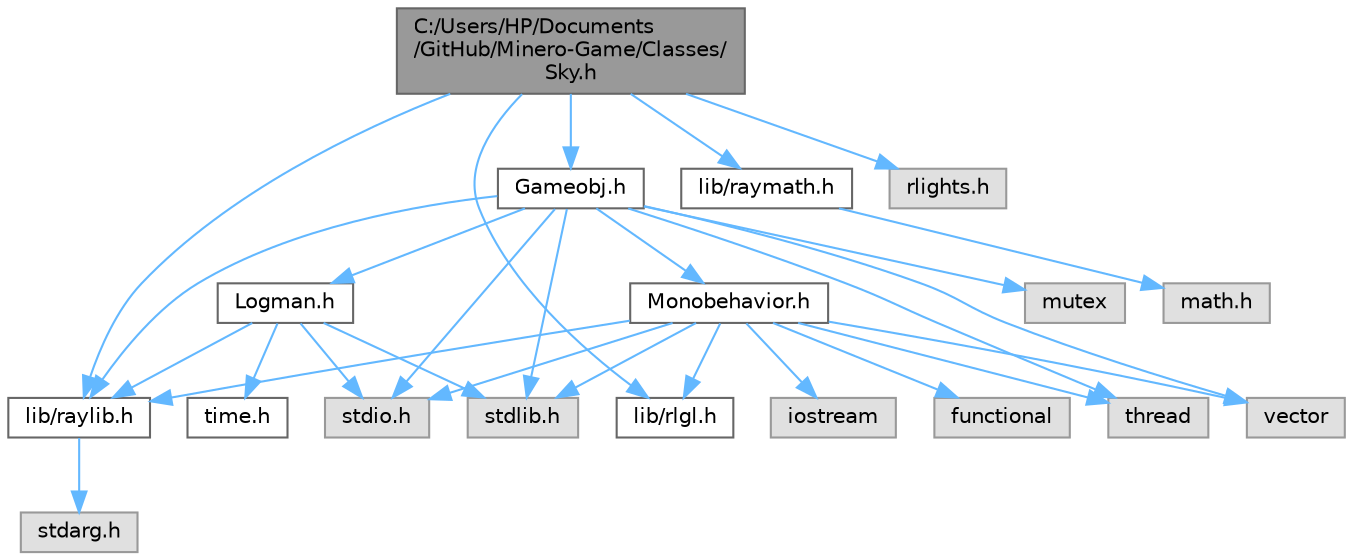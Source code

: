 digraph "C:/Users/HP/Documents/GitHub/Minero-Game/Classes/Sky.h"
{
 // LATEX_PDF_SIZE
  bgcolor="transparent";
  edge [fontname=Helvetica,fontsize=10,labelfontname=Helvetica,labelfontsize=10];
  node [fontname=Helvetica,fontsize=10,shape=box,height=0.2,width=0.4];
  Node1 [id="Node000001",label="C:/Users/HP/Documents\l/GitHub/Minero-Game/Classes/\lSky.h",height=0.2,width=0.4,color="gray40", fillcolor="grey60", style="filled", fontcolor="black",tooltip=" "];
  Node1 -> Node2 [id="edge55_Node000001_Node000002",color="steelblue1",style="solid",tooltip=" "];
  Node2 [id="Node000002",label="lib/raylib.h",height=0.2,width=0.4,color="grey40", fillcolor="white", style="filled",URL="$_classes_2lib_2raylib_8h.html",tooltip=" "];
  Node2 -> Node3 [id="edge56_Node000002_Node000003",color="steelblue1",style="solid",tooltip=" "];
  Node3 [id="Node000003",label="stdarg.h",height=0.2,width=0.4,color="grey60", fillcolor="#E0E0E0", style="filled",tooltip=" "];
  Node1 -> Node4 [id="edge57_Node000001_Node000004",color="steelblue1",style="solid",tooltip=" "];
  Node4 [id="Node000004",label="lib/rlgl.h",height=0.2,width=0.4,color="grey40", fillcolor="white", style="filled",URL="$_classes_2lib_2rlgl_8h.html",tooltip=" "];
  Node1 -> Node5 [id="edge58_Node000001_Node000005",color="steelblue1",style="solid",tooltip=" "];
  Node5 [id="Node000005",label="lib/raymath.h",height=0.2,width=0.4,color="grey40", fillcolor="white", style="filled",URL="$_classes_2lib_2raymath_8h.html",tooltip=" "];
  Node5 -> Node6 [id="edge59_Node000005_Node000006",color="steelblue1",style="solid",tooltip=" "];
  Node6 [id="Node000006",label="math.h",height=0.2,width=0.4,color="grey60", fillcolor="#E0E0E0", style="filled",tooltip=" "];
  Node1 -> Node7 [id="edge60_Node000001_Node000007",color="steelblue1",style="solid",tooltip=" "];
  Node7 [id="Node000007",label="Gameobj.h",height=0.2,width=0.4,color="grey40", fillcolor="white", style="filled",URL="$_classes_2_gameobj_8h.html",tooltip=" "];
  Node7 -> Node2 [id="edge61_Node000007_Node000002",color="steelblue1",style="solid",tooltip=" "];
  Node7 -> Node8 [id="edge62_Node000007_Node000008",color="steelblue1",style="solid",tooltip=" "];
  Node8 [id="Node000008",label="Monobehavior.h",height=0.2,width=0.4,color="grey40", fillcolor="white", style="filled",URL="$_monobehavior_8h.html",tooltip=" "];
  Node8 -> Node2 [id="edge63_Node000008_Node000002",color="steelblue1",style="solid",tooltip=" "];
  Node8 -> Node4 [id="edge64_Node000008_Node000004",color="steelblue1",style="solid",tooltip=" "];
  Node8 -> Node9 [id="edge65_Node000008_Node000009",color="steelblue1",style="solid",tooltip=" "];
  Node9 [id="Node000009",label="stdio.h",height=0.2,width=0.4,color="grey60", fillcolor="#E0E0E0", style="filled",tooltip=" "];
  Node8 -> Node10 [id="edge66_Node000008_Node000010",color="steelblue1",style="solid",tooltip=" "];
  Node10 [id="Node000010",label="stdlib.h",height=0.2,width=0.4,color="grey60", fillcolor="#E0E0E0", style="filled",tooltip=" "];
  Node8 -> Node11 [id="edge67_Node000008_Node000011",color="steelblue1",style="solid",tooltip=" "];
  Node11 [id="Node000011",label="iostream",height=0.2,width=0.4,color="grey60", fillcolor="#E0E0E0", style="filled",tooltip=" "];
  Node8 -> Node12 [id="edge68_Node000008_Node000012",color="steelblue1",style="solid",tooltip=" "];
  Node12 [id="Node000012",label="thread",height=0.2,width=0.4,color="grey60", fillcolor="#E0E0E0", style="filled",tooltip=" "];
  Node8 -> Node13 [id="edge69_Node000008_Node000013",color="steelblue1",style="solid",tooltip=" "];
  Node13 [id="Node000013",label="vector",height=0.2,width=0.4,color="grey60", fillcolor="#E0E0E0", style="filled",tooltip=" "];
  Node8 -> Node14 [id="edge70_Node000008_Node000014",color="steelblue1",style="solid",tooltip=" "];
  Node14 [id="Node000014",label="functional",height=0.2,width=0.4,color="grey60", fillcolor="#E0E0E0", style="filled",tooltip=" "];
  Node7 -> Node15 [id="edge71_Node000007_Node000015",color="steelblue1",style="solid",tooltip=" "];
  Node15 [id="Node000015",label="Logman.h",height=0.2,width=0.4,color="grey40", fillcolor="white", style="filled",URL="$_logman_8h.html",tooltip=" "];
  Node15 -> Node9 [id="edge72_Node000015_Node000009",color="steelblue1",style="solid",tooltip=" "];
  Node15 -> Node10 [id="edge73_Node000015_Node000010",color="steelblue1",style="solid",tooltip=" "];
  Node15 -> Node16 [id="edge74_Node000015_Node000016",color="steelblue1",style="solid",tooltip=" "];
  Node16 [id="Node000016",label="time.h",height=0.2,width=0.4,color="grey40", fillcolor="white", style="filled",URL="$_classes_2_time_8h.html",tooltip=" "];
  Node15 -> Node2 [id="edge75_Node000015_Node000002",color="steelblue1",style="solid",tooltip=" "];
  Node7 -> Node9 [id="edge76_Node000007_Node000009",color="steelblue1",style="solid",tooltip=" "];
  Node7 -> Node10 [id="edge77_Node000007_Node000010",color="steelblue1",style="solid",tooltip=" "];
  Node7 -> Node13 [id="edge78_Node000007_Node000013",color="steelblue1",style="solid",tooltip=" "];
  Node7 -> Node12 [id="edge79_Node000007_Node000012",color="steelblue1",style="solid",tooltip=" "];
  Node7 -> Node17 [id="edge80_Node000007_Node000017",color="steelblue1",style="solid",tooltip=" "];
  Node17 [id="Node000017",label="mutex",height=0.2,width=0.4,color="grey60", fillcolor="#E0E0E0", style="filled",tooltip=" "];
  Node1 -> Node18 [id="edge81_Node000001_Node000018",color="steelblue1",style="solid",tooltip=" "];
  Node18 [id="Node000018",label="rlights.h",height=0.2,width=0.4,color="grey60", fillcolor="#E0E0E0", style="filled",tooltip=" "];
}
